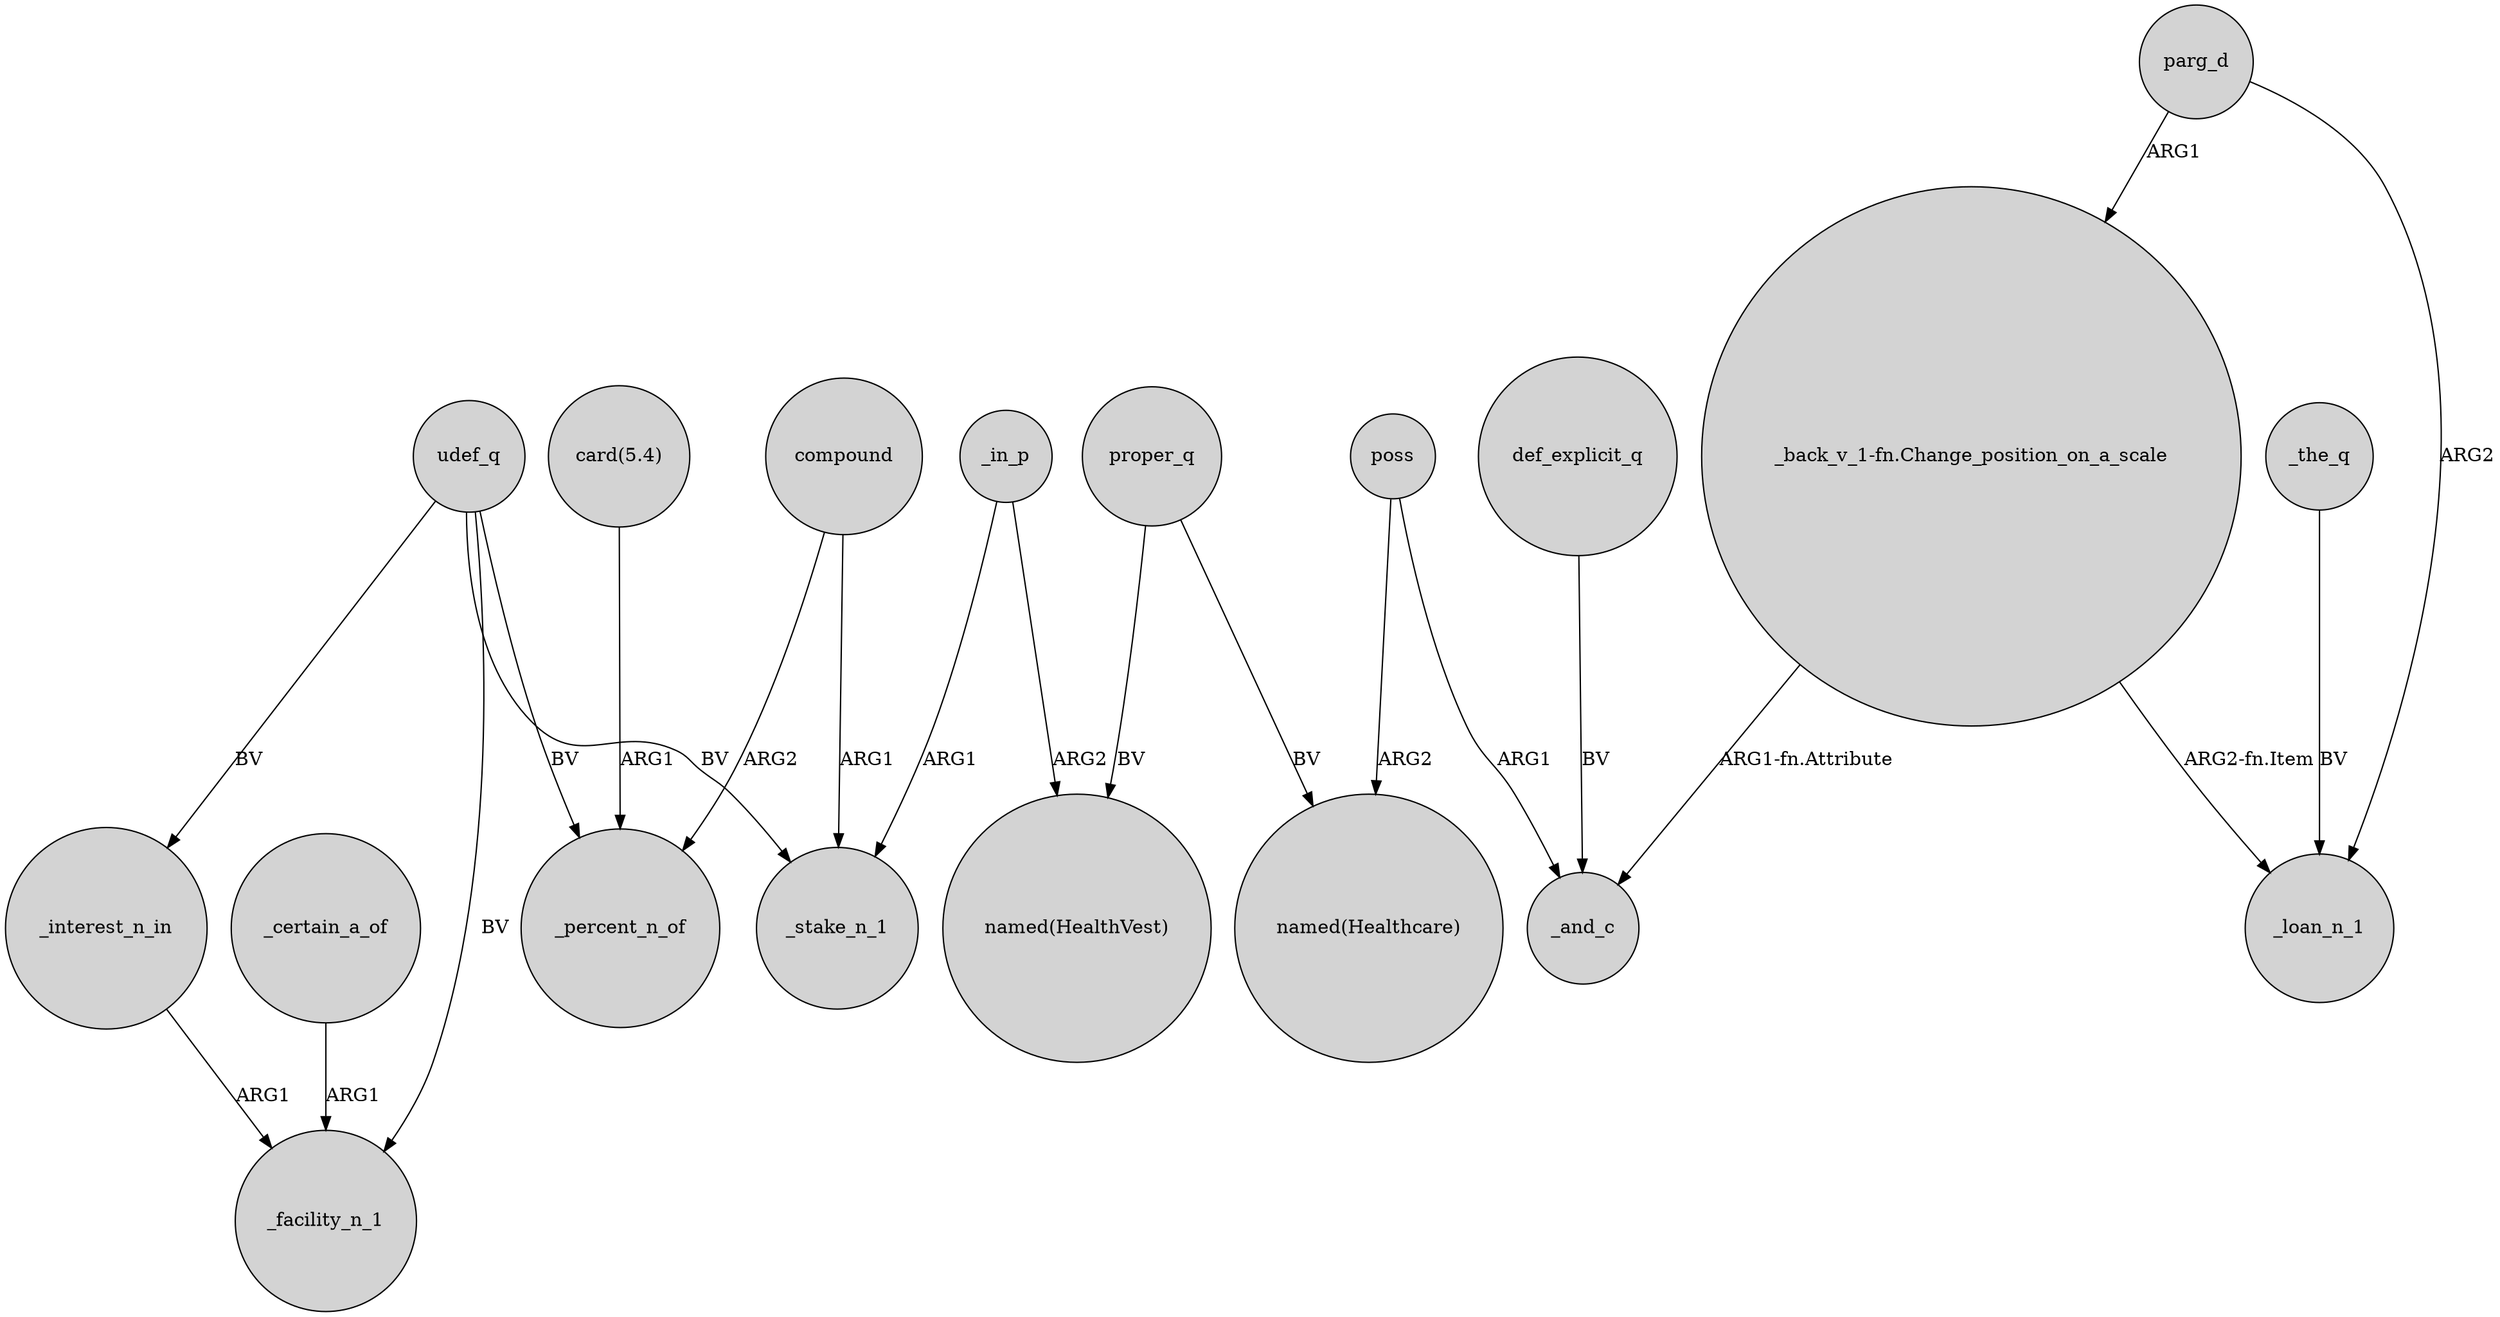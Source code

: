 digraph {
	node [shape=circle style=filled]
	_interest_n_in -> _facility_n_1 [label=ARG1]
	_the_q -> _loan_n_1 [label=BV]
	poss -> "named(Healthcare)" [label=ARG2]
	_certain_a_of -> _facility_n_1 [label=ARG1]
	"_back_v_1-fn.Change_position_on_a_scale" -> _and_c [label="ARG1-fn.Attribute"]
	def_explicit_q -> _and_c [label=BV]
	udef_q -> _facility_n_1 [label=BV]
	"card(5.4)" -> _percent_n_of [label=ARG1]
	poss -> _and_c [label=ARG1]
	udef_q -> _percent_n_of [label=BV]
	compound -> _stake_n_1 [label=ARG1]
	compound -> _percent_n_of [label=ARG2]
	parg_d -> "_back_v_1-fn.Change_position_on_a_scale" [label=ARG1]
	udef_q -> _stake_n_1 [label=BV]
	parg_d -> _loan_n_1 [label=ARG2]
	_in_p -> "named(HealthVest)" [label=ARG2]
	udef_q -> _interest_n_in [label=BV]
	proper_q -> "named(HealthVest)" [label=BV]
	_in_p -> _stake_n_1 [label=ARG1]
	proper_q -> "named(Healthcare)" [label=BV]
	"_back_v_1-fn.Change_position_on_a_scale" -> _loan_n_1 [label="ARG2-fn.Item"]
}
